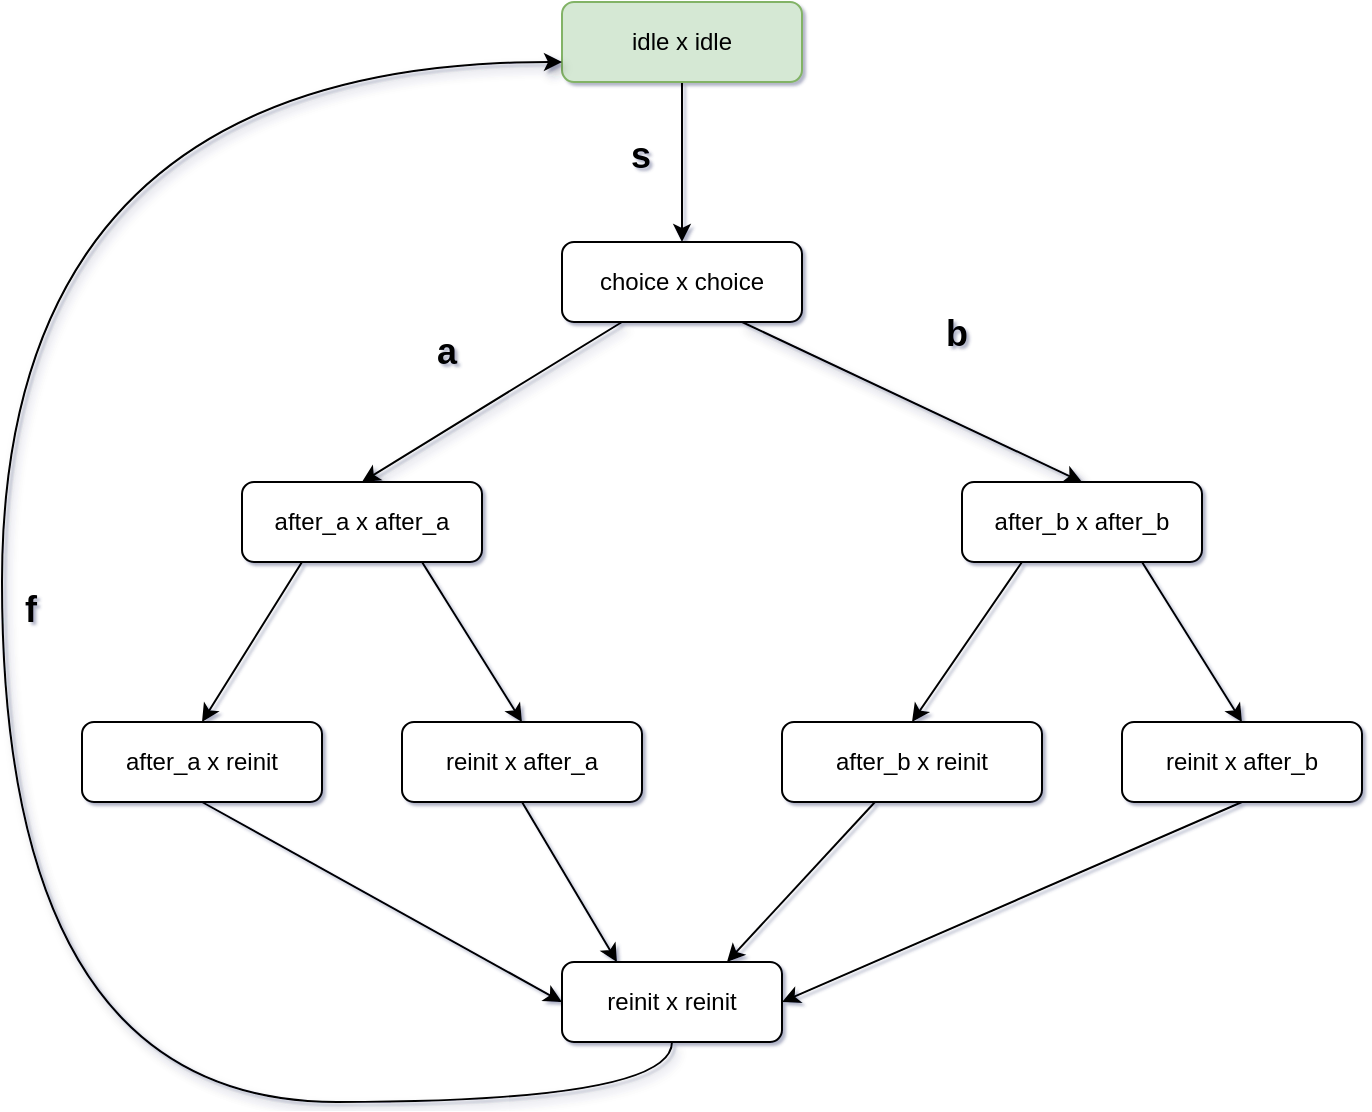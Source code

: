 <mxfile version="12.9.9" type="device"><diagram id="fHMpaOG2JjDkD6-WRv7L" name="Page-1"><mxGraphModel dx="1086" dy="806" grid="0" gridSize="10" guides="1" tooltips="1" connect="1" arrows="1" fold="1" page="1" pageScale="1" pageWidth="1169" pageHeight="827" math="0" shadow="1"><root><mxCell id="0"/><mxCell id="1" parent="0"/><mxCell id="ZBSqnx9-YrrQUrFy7fAu-5" value="s" style="edgeStyle=orthogonalEdgeStyle;rounded=0;orthogonalLoop=1;jettySize=auto;html=1;strokeColor=#000000;curved=1;fontSize=18;fontStyle=1;labelBackgroundColor=none;" edge="1" parent="1" source="ZBSqnx9-YrrQUrFy7fAu-1" target="ZBSqnx9-YrrQUrFy7fAu-4"><mxGeometry x="-0.075" y="-21" relative="1" as="geometry"><mxPoint as="offset"/></mxGeometry></mxCell><mxCell id="ZBSqnx9-YrrQUrFy7fAu-1" value="idle x idle" style="rounded=1;whiteSpace=wrap;html=1;strokeColor=#82b366;fillColor=#d5e8d4;" vertex="1" parent="1"><mxGeometry x="428" y="125" width="120" height="40" as="geometry"/></mxCell><mxCell id="ZBSqnx9-YrrQUrFy7fAu-7" value="a" style="rounded=0;orthogonalLoop=1;jettySize=auto;html=1;strokeColor=#000000;fontSize=18;fontStyle=1;entryX=0.5;entryY=0;entryDx=0;entryDy=0;exitX=0.25;exitY=1;exitDx=0;exitDy=0;shadow=1;labelBackgroundColor=none;" edge="1" parent="1" source="ZBSqnx9-YrrQUrFy7fAu-4" target="ZBSqnx9-YrrQUrFy7fAu-6"><mxGeometry x="0.085" y="-33" relative="1" as="geometry"><mxPoint as="offset"/></mxGeometry></mxCell><mxCell id="ZBSqnx9-YrrQUrFy7fAu-8" value="b" style="rounded=0;orthogonalLoop=1;jettySize=auto;html=1;entryX=0.5;entryY=0;entryDx=0;entryDy=0;strokeColor=#000000;fontSize=18;fontStyle=1;exitX=0.75;exitY=1;exitDx=0;exitDy=0;shadow=1;labelBackgroundColor=none;" edge="1" parent="1" source="ZBSqnx9-YrrQUrFy7fAu-4" target="ZBSqnx9-YrrQUrFy7fAu-2"><mxGeometry x="0.058" y="40" relative="1" as="geometry"><mxPoint as="offset"/></mxGeometry></mxCell><mxCell id="ZBSqnx9-YrrQUrFy7fAu-4" value="choice x choice" style="rounded=1;whiteSpace=wrap;html=1;strokeColor=#000000;" vertex="1" parent="1"><mxGeometry x="428" y="245" width="120" height="40" as="geometry"/></mxCell><mxCell id="ZBSqnx9-YrrQUrFy7fAu-10" value="" style="rounded=0;orthogonalLoop=1;jettySize=auto;html=1;strokeColor=#000000;exitX=0.25;exitY=1;exitDx=0;exitDy=0;fontSize=18;fontStyle=1;entryX=0.5;entryY=0;entryDx=0;entryDy=0;" edge="1" parent="1" source="ZBSqnx9-YrrQUrFy7fAu-6" target="ZBSqnx9-YrrQUrFy7fAu-9"><mxGeometry relative="1" as="geometry"/></mxCell><mxCell id="ZBSqnx9-YrrQUrFy7fAu-20" style="rounded=0;orthogonalLoop=1;jettySize=auto;html=1;entryX=0.5;entryY=0;entryDx=0;entryDy=0;exitX=0.75;exitY=1;exitDx=0;exitDy=0;" edge="1" parent="1" source="ZBSqnx9-YrrQUrFy7fAu-6" target="ZBSqnx9-YrrQUrFy7fAu-11"><mxGeometry relative="1" as="geometry"/></mxCell><mxCell id="ZBSqnx9-YrrQUrFy7fAu-6" value="after_a x after_a" style="rounded=1;whiteSpace=wrap;html=1;strokeColor=#000000;" vertex="1" parent="1"><mxGeometry x="268" y="365" width="120" height="40" as="geometry"/></mxCell><mxCell id="ZBSqnx9-YrrQUrFy7fAu-29" style="rounded=0;orthogonalLoop=1;jettySize=auto;html=1;entryX=0.25;entryY=0;entryDx=0;entryDy=0;exitX=0.5;exitY=1;exitDx=0;exitDy=0;" edge="1" parent="1" source="ZBSqnx9-YrrQUrFy7fAu-11" target="ZBSqnx9-YrrQUrFy7fAu-25"><mxGeometry relative="1" as="geometry"/></mxCell><mxCell id="ZBSqnx9-YrrQUrFy7fAu-11" value="reinit x after_a" style="rounded=1;whiteSpace=wrap;html=1;strokeColor=#000000;" vertex="1" parent="1"><mxGeometry x="348" y="485" width="120" height="40" as="geometry"/></mxCell><mxCell id="ZBSqnx9-YrrQUrFy7fAu-28" style="rounded=0;orthogonalLoop=1;jettySize=auto;html=1;entryX=0;entryY=0.5;entryDx=0;entryDy=0;exitX=0.5;exitY=1;exitDx=0;exitDy=0;" edge="1" parent="1" source="ZBSqnx9-YrrQUrFy7fAu-9" target="ZBSqnx9-YrrQUrFy7fAu-25"><mxGeometry relative="1" as="geometry"/></mxCell><mxCell id="ZBSqnx9-YrrQUrFy7fAu-9" value="after_a x reinit" style="rounded=1;whiteSpace=wrap;html=1;strokeColor=#000000;" vertex="1" parent="1"><mxGeometry x="188" y="485" width="120" height="40" as="geometry"/></mxCell><mxCell id="ZBSqnx9-YrrQUrFy7fAu-26" style="rounded=0;orthogonalLoop=1;jettySize=auto;html=1;entryX=0.5;entryY=0;entryDx=0;entryDy=0;exitX=0.25;exitY=1;exitDx=0;exitDy=0;" edge="1" parent="1" source="ZBSqnx9-YrrQUrFy7fAu-2" target="ZBSqnx9-YrrQUrFy7fAu-24"><mxGeometry relative="1" as="geometry"/></mxCell><mxCell id="ZBSqnx9-YrrQUrFy7fAu-27" style="rounded=0;orthogonalLoop=1;jettySize=auto;html=1;entryX=0.5;entryY=0;entryDx=0;entryDy=0;exitX=0.75;exitY=1;exitDx=0;exitDy=0;" edge="1" parent="1" source="ZBSqnx9-YrrQUrFy7fAu-2" target="ZBSqnx9-YrrQUrFy7fAu-22"><mxGeometry relative="1" as="geometry"/></mxCell><mxCell id="ZBSqnx9-YrrQUrFy7fAu-2" value="after_b x after_b" style="rounded=1;whiteSpace=wrap;html=1;strokeColor=#000000;" vertex="1" parent="1"><mxGeometry x="628" y="365" width="120" height="40" as="geometry"/></mxCell><mxCell id="ZBSqnx9-YrrQUrFy7fAu-31" style="rounded=0;orthogonalLoop=1;jettySize=auto;html=1;entryX=1;entryY=0.5;entryDx=0;entryDy=0;exitX=0.5;exitY=1;exitDx=0;exitDy=0;" edge="1" parent="1" source="ZBSqnx9-YrrQUrFy7fAu-22" target="ZBSqnx9-YrrQUrFy7fAu-25"><mxGeometry relative="1" as="geometry"/></mxCell><mxCell id="ZBSqnx9-YrrQUrFy7fAu-22" value="reinit x after_b" style="rounded=1;whiteSpace=wrap;html=1;strokeColor=#000000;" vertex="1" parent="1"><mxGeometry x="708" y="485" width="120" height="40" as="geometry"/></mxCell><mxCell id="ZBSqnx9-YrrQUrFy7fAu-30" style="rounded=0;orthogonalLoop=1;jettySize=auto;html=1;entryX=0.75;entryY=0;entryDx=0;entryDy=0;" edge="1" parent="1" source="ZBSqnx9-YrrQUrFy7fAu-24" target="ZBSqnx9-YrrQUrFy7fAu-25"><mxGeometry relative="1" as="geometry"/></mxCell><mxCell id="ZBSqnx9-YrrQUrFy7fAu-24" value="after_b x reinit" style="rounded=1;whiteSpace=wrap;html=1;strokeColor=#000000;" vertex="1" parent="1"><mxGeometry x="538" y="485" width="130" height="40" as="geometry"/></mxCell><mxCell id="ZBSqnx9-YrrQUrFy7fAu-33" value="f" style="edgeStyle=orthogonalEdgeStyle;curved=1;rounded=0;orthogonalLoop=1;jettySize=auto;html=1;exitX=0.5;exitY=1;exitDx=0;exitDy=0;fontSize=18;fontStyle=1;shadow=1;labelBackgroundColor=none;" edge="1" parent="1" source="ZBSqnx9-YrrQUrFy7fAu-25"><mxGeometry x="0.049" y="-14" relative="1" as="geometry"><mxPoint x="428" y="155" as="targetPoint"/><Array as="points"><mxPoint x="483" y="675"/><mxPoint x="148" y="675"/><mxPoint x="148" y="155"/><mxPoint x="428" y="155"/></Array><mxPoint as="offset"/></mxGeometry></mxCell><mxCell id="ZBSqnx9-YrrQUrFy7fAu-25" value="reinit x reinit" style="rounded=1;whiteSpace=wrap;html=1;strokeColor=#000000;" vertex="1" parent="1"><mxGeometry x="428" y="605" width="110" height="40" as="geometry"/></mxCell></root></mxGraphModel></diagram></mxfile>